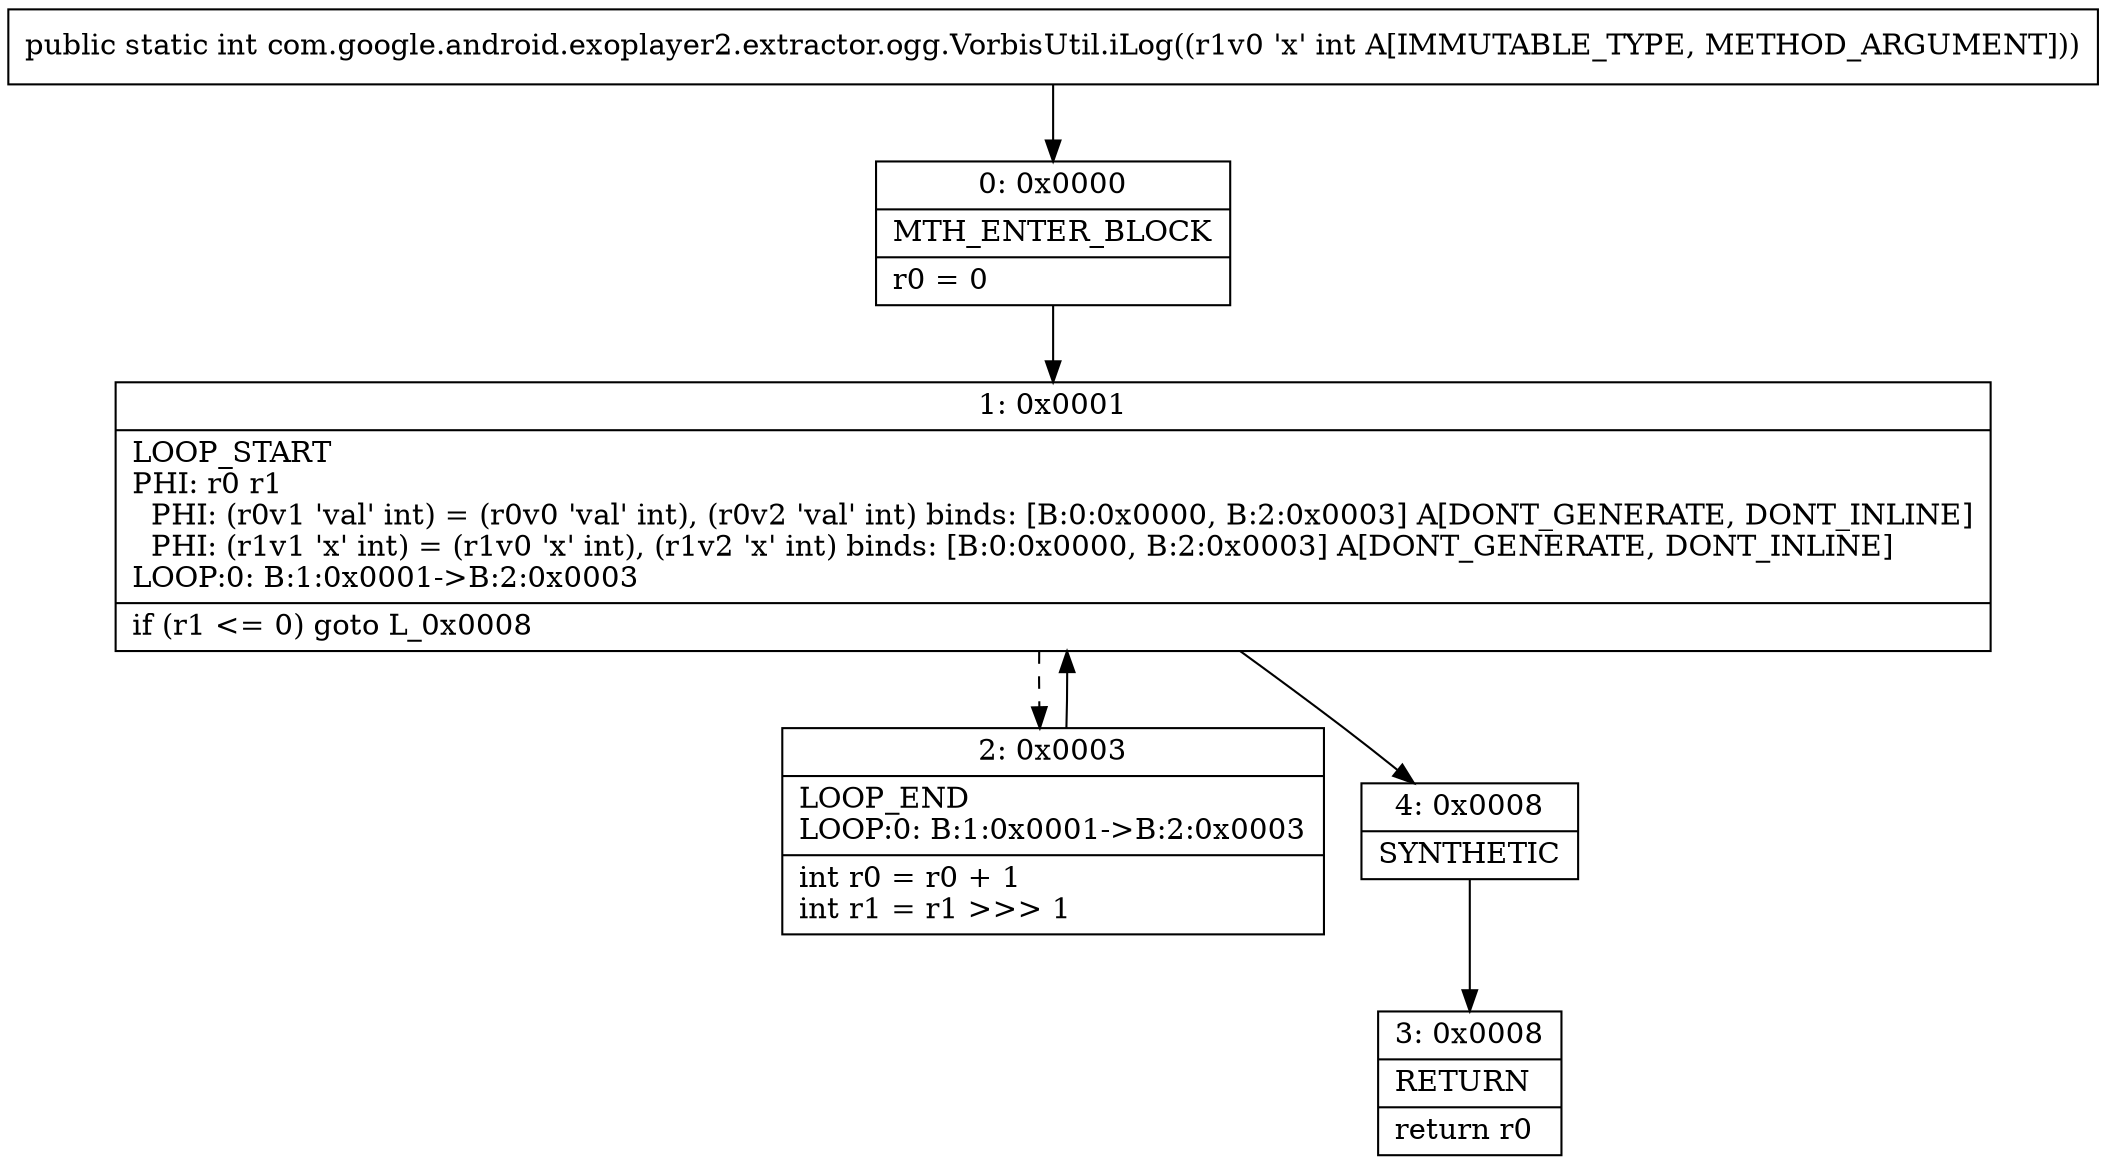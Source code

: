 digraph "CFG forcom.google.android.exoplayer2.extractor.ogg.VorbisUtil.iLog(I)I" {
Node_0 [shape=record,label="{0\:\ 0x0000|MTH_ENTER_BLOCK\l|r0 = 0\l}"];
Node_1 [shape=record,label="{1\:\ 0x0001|LOOP_START\lPHI: r0 r1 \l  PHI: (r0v1 'val' int) = (r0v0 'val' int), (r0v2 'val' int) binds: [B:0:0x0000, B:2:0x0003] A[DONT_GENERATE, DONT_INLINE]\l  PHI: (r1v1 'x' int) = (r1v0 'x' int), (r1v2 'x' int) binds: [B:0:0x0000, B:2:0x0003] A[DONT_GENERATE, DONT_INLINE]\lLOOP:0: B:1:0x0001\-\>B:2:0x0003\l|if (r1 \<= 0) goto L_0x0008\l}"];
Node_2 [shape=record,label="{2\:\ 0x0003|LOOP_END\lLOOP:0: B:1:0x0001\-\>B:2:0x0003\l|int r0 = r0 + 1\lint r1 = r1 \>\>\> 1\l}"];
Node_3 [shape=record,label="{3\:\ 0x0008|RETURN\l|return r0\l}"];
Node_4 [shape=record,label="{4\:\ 0x0008|SYNTHETIC\l}"];
MethodNode[shape=record,label="{public static int com.google.android.exoplayer2.extractor.ogg.VorbisUtil.iLog((r1v0 'x' int A[IMMUTABLE_TYPE, METHOD_ARGUMENT])) }"];
MethodNode -> Node_0;
Node_0 -> Node_1;
Node_1 -> Node_2[style=dashed];
Node_1 -> Node_4;
Node_2 -> Node_1;
Node_4 -> Node_3;
}

